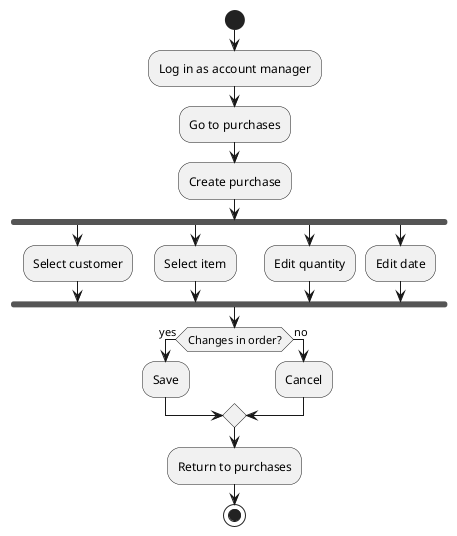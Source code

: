 @startuml
'https://plantuml.com/activity-diagram-beta

start
:Log in as account manager;
:Go to purchases;
:Create purchase;
fork
    :Select customer;
fork again
    :Select item;
fork again
    :Edit quantity;
fork again
    :Edit date;
end fork
if (Changes in order?) then (yes)
    :Save;
else (no)
    :Cancel;
endif
:Return to purchases;
stop

@enduml
